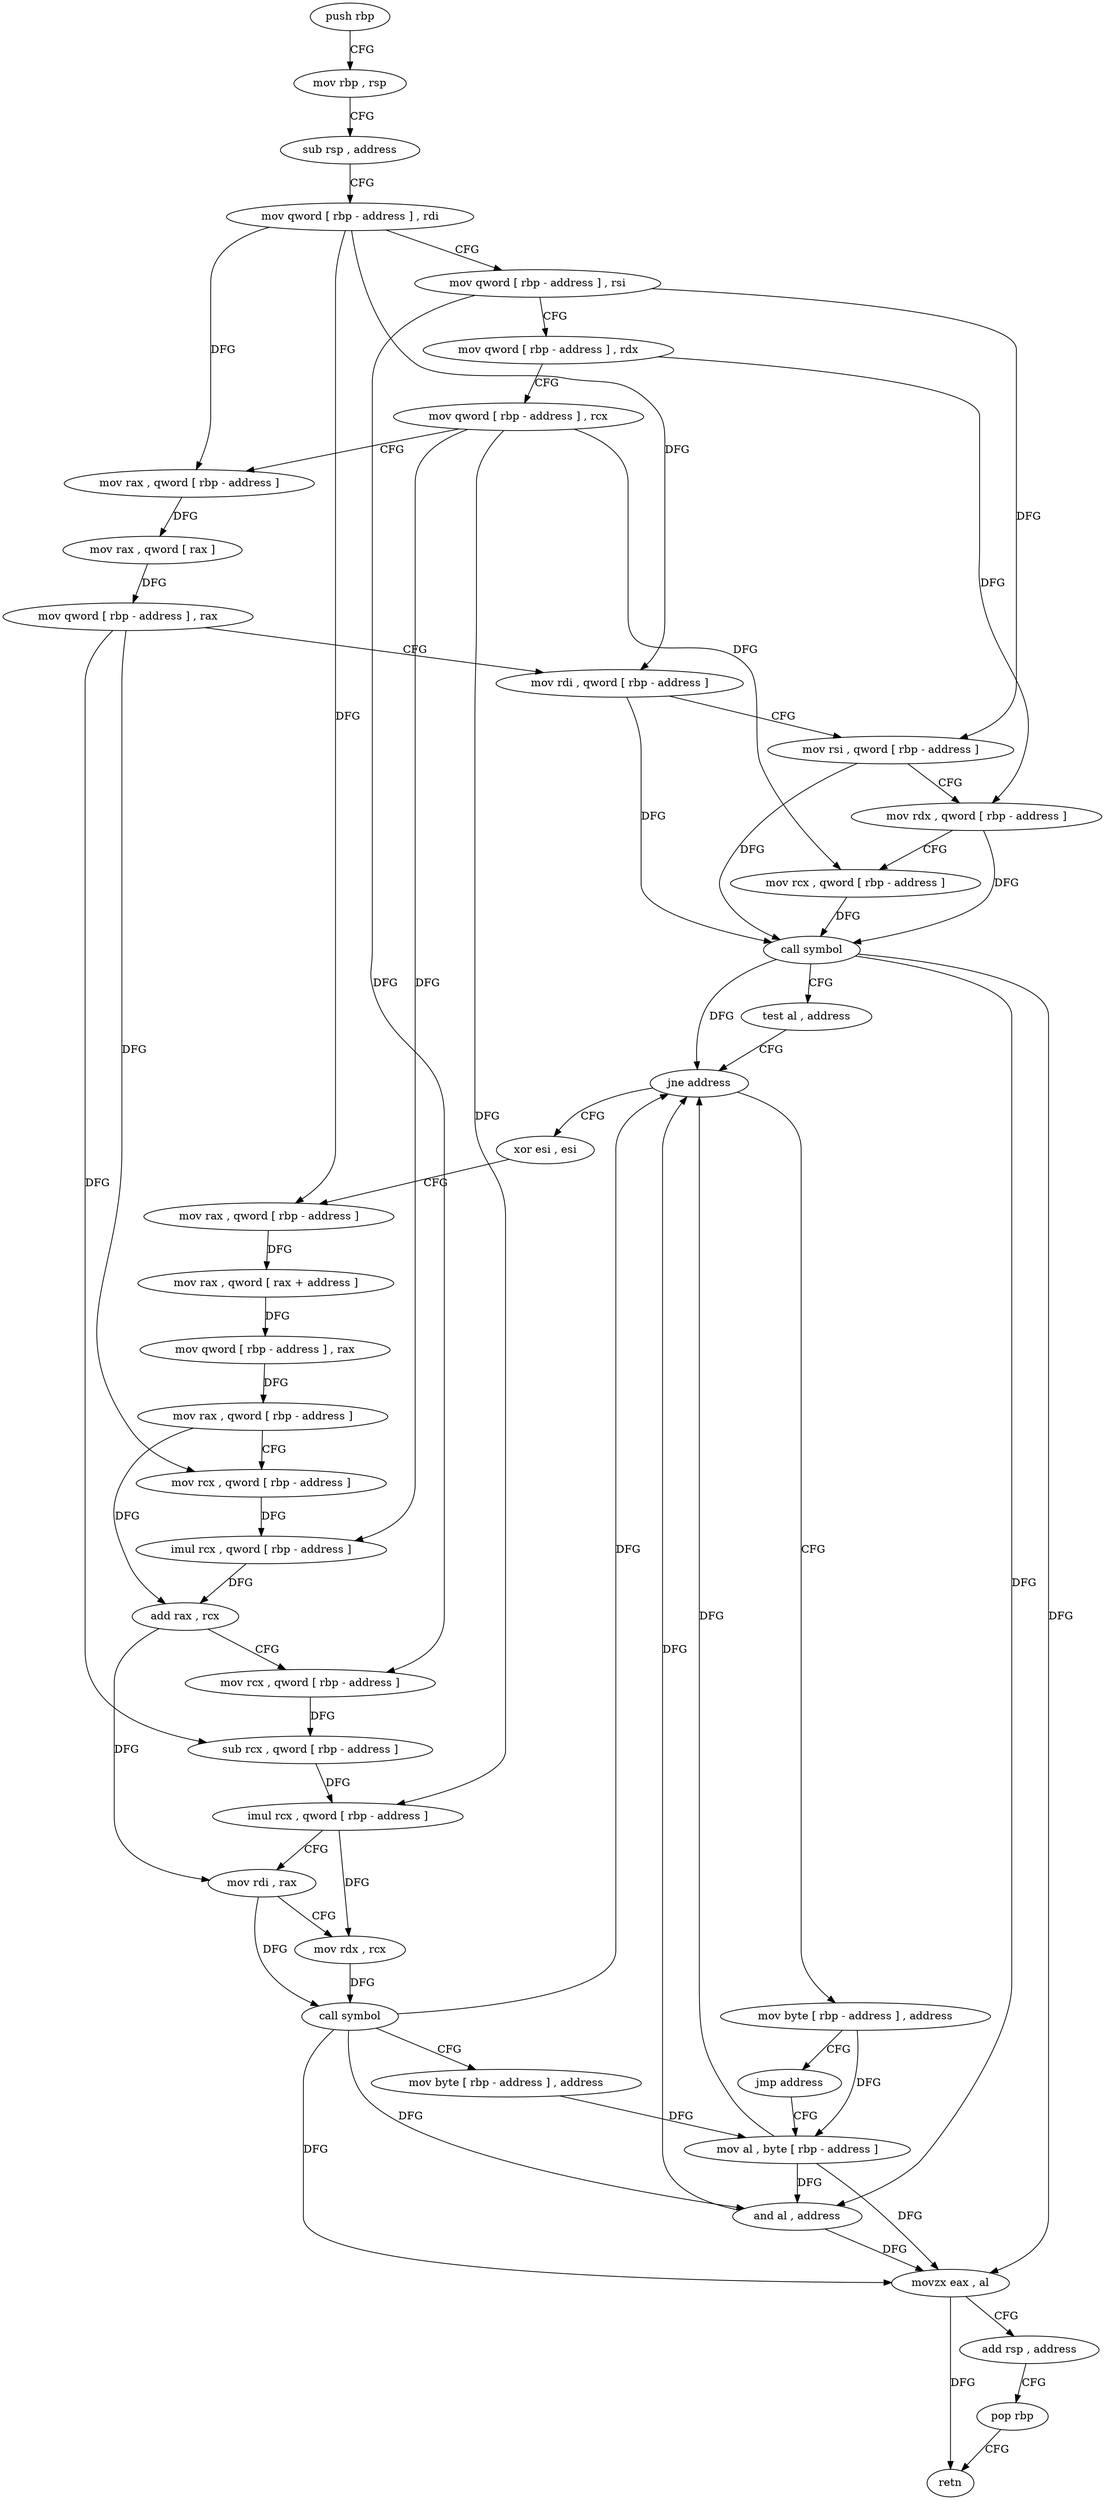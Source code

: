 digraph "func" {
"233408" [label = "push rbp" ]
"233409" [label = "mov rbp , rsp" ]
"233412" [label = "sub rsp , address" ]
"233416" [label = "mov qword [ rbp - address ] , rdi" ]
"233420" [label = "mov qword [ rbp - address ] , rsi" ]
"233424" [label = "mov qword [ rbp - address ] , rdx" ]
"233428" [label = "mov qword [ rbp - address ] , rcx" ]
"233432" [label = "mov rax , qword [ rbp - address ]" ]
"233436" [label = "mov rax , qword [ rax ]" ]
"233439" [label = "mov qword [ rbp - address ] , rax" ]
"233443" [label = "mov rdi , qword [ rbp - address ]" ]
"233447" [label = "mov rsi , qword [ rbp - address ]" ]
"233451" [label = "mov rdx , qword [ rbp - address ]" ]
"233455" [label = "mov rcx , qword [ rbp - address ]" ]
"233459" [label = "call symbol" ]
"233464" [label = "test al , address" ]
"233466" [label = "jne address" ]
"233481" [label = "xor esi , esi" ]
"233472" [label = "mov byte [ rbp - address ] , address" ]
"233483" [label = "mov rax , qword [ rbp - address ]" ]
"233487" [label = "mov rax , qword [ rax + address ]" ]
"233491" [label = "mov qword [ rbp - address ] , rax" ]
"233495" [label = "mov rax , qword [ rbp - address ]" ]
"233499" [label = "mov rcx , qword [ rbp - address ]" ]
"233503" [label = "imul rcx , qword [ rbp - address ]" ]
"233508" [label = "add rax , rcx" ]
"233511" [label = "mov rcx , qword [ rbp - address ]" ]
"233515" [label = "sub rcx , qword [ rbp - address ]" ]
"233519" [label = "imul rcx , qword [ rbp - address ]" ]
"233524" [label = "mov rdi , rax" ]
"233527" [label = "mov rdx , rcx" ]
"233530" [label = "call symbol" ]
"233535" [label = "mov byte [ rbp - address ] , address" ]
"233539" [label = "mov al , byte [ rbp - address ]" ]
"233476" [label = "jmp address" ]
"233542" [label = "and al , address" ]
"233544" [label = "movzx eax , al" ]
"233547" [label = "add rsp , address" ]
"233551" [label = "pop rbp" ]
"233552" [label = "retn" ]
"233408" -> "233409" [ label = "CFG" ]
"233409" -> "233412" [ label = "CFG" ]
"233412" -> "233416" [ label = "CFG" ]
"233416" -> "233420" [ label = "CFG" ]
"233416" -> "233432" [ label = "DFG" ]
"233416" -> "233443" [ label = "DFG" ]
"233416" -> "233483" [ label = "DFG" ]
"233420" -> "233424" [ label = "CFG" ]
"233420" -> "233447" [ label = "DFG" ]
"233420" -> "233511" [ label = "DFG" ]
"233424" -> "233428" [ label = "CFG" ]
"233424" -> "233451" [ label = "DFG" ]
"233428" -> "233432" [ label = "CFG" ]
"233428" -> "233455" [ label = "DFG" ]
"233428" -> "233503" [ label = "DFG" ]
"233428" -> "233519" [ label = "DFG" ]
"233432" -> "233436" [ label = "DFG" ]
"233436" -> "233439" [ label = "DFG" ]
"233439" -> "233443" [ label = "CFG" ]
"233439" -> "233499" [ label = "DFG" ]
"233439" -> "233515" [ label = "DFG" ]
"233443" -> "233447" [ label = "CFG" ]
"233443" -> "233459" [ label = "DFG" ]
"233447" -> "233451" [ label = "CFG" ]
"233447" -> "233459" [ label = "DFG" ]
"233451" -> "233455" [ label = "CFG" ]
"233451" -> "233459" [ label = "DFG" ]
"233455" -> "233459" [ label = "DFG" ]
"233459" -> "233464" [ label = "CFG" ]
"233459" -> "233466" [ label = "DFG" ]
"233459" -> "233542" [ label = "DFG" ]
"233459" -> "233544" [ label = "DFG" ]
"233464" -> "233466" [ label = "CFG" ]
"233466" -> "233481" [ label = "CFG" ]
"233466" -> "233472" [ label = "CFG" ]
"233481" -> "233483" [ label = "CFG" ]
"233472" -> "233476" [ label = "CFG" ]
"233472" -> "233539" [ label = "DFG" ]
"233483" -> "233487" [ label = "DFG" ]
"233487" -> "233491" [ label = "DFG" ]
"233491" -> "233495" [ label = "DFG" ]
"233495" -> "233499" [ label = "CFG" ]
"233495" -> "233508" [ label = "DFG" ]
"233499" -> "233503" [ label = "DFG" ]
"233503" -> "233508" [ label = "DFG" ]
"233508" -> "233511" [ label = "CFG" ]
"233508" -> "233524" [ label = "DFG" ]
"233511" -> "233515" [ label = "DFG" ]
"233515" -> "233519" [ label = "DFG" ]
"233519" -> "233524" [ label = "CFG" ]
"233519" -> "233527" [ label = "DFG" ]
"233524" -> "233527" [ label = "CFG" ]
"233524" -> "233530" [ label = "DFG" ]
"233527" -> "233530" [ label = "DFG" ]
"233530" -> "233535" [ label = "CFG" ]
"233530" -> "233466" [ label = "DFG" ]
"233530" -> "233542" [ label = "DFG" ]
"233530" -> "233544" [ label = "DFG" ]
"233535" -> "233539" [ label = "DFG" ]
"233539" -> "233542" [ label = "DFG" ]
"233539" -> "233466" [ label = "DFG" ]
"233539" -> "233544" [ label = "DFG" ]
"233476" -> "233539" [ label = "CFG" ]
"233542" -> "233544" [ label = "DFG" ]
"233542" -> "233466" [ label = "DFG" ]
"233544" -> "233547" [ label = "CFG" ]
"233544" -> "233552" [ label = "DFG" ]
"233547" -> "233551" [ label = "CFG" ]
"233551" -> "233552" [ label = "CFG" ]
}
